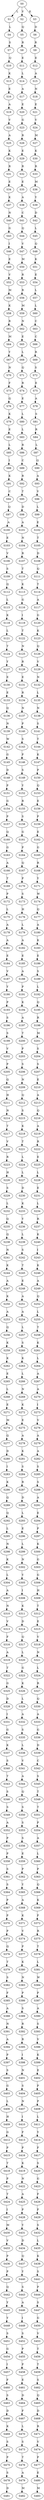 strict digraph  {
	S0 -> S1 [ label = L ];
	S0 -> S2 [ label = V ];
	S0 -> S3 [ label = K ];
	S1 -> S4 [ label = L ];
	S2 -> S5 [ label = Q ];
	S3 -> S6 [ label = D ];
	S4 -> S7 [ label = S ];
	S5 -> S8 [ label = R ];
	S6 -> S9 [ label = R ];
	S7 -> S10 [ label = Q ];
	S8 -> S11 [ label = E ];
	S9 -> S12 [ label = E ];
	S10 -> S13 [ label = K ];
	S11 -> S14 [ label = L ];
	S12 -> S15 [ label = A ];
	S13 -> S16 [ label = E ];
	S14 -> S17 [ label = A ];
	S15 -> S18 [ label = N ];
	S16 -> S19 [ label = A ];
	S17 -> S20 [ label = E ];
	S18 -> S21 [ label = E ];
	S19 -> S22 [ label = V ];
	S20 -> S23 [ label = G ];
	S21 -> S24 [ label = V ];
	S22 -> S25 [ label = A ];
	S23 -> S26 [ label = R ];
	S24 -> S27 [ label = M ];
	S25 -> S28 [ label = K ];
	S26 -> S29 [ label = E ];
	S27 -> S30 [ label = K ];
	S28 -> S31 [ label = R ];
	S29 -> S32 [ label = R ];
	S30 -> S33 [ label = R ];
	S31 -> S34 [ label = E ];
	S32 -> S35 [ label = E ];
	S33 -> S36 [ label = M ];
	S34 -> S37 [ label = K ];
	S35 -> S38 [ label = A ];
	S36 -> S39 [ label = Y ];
	S37 -> S40 [ label = N ];
	S38 -> S41 [ label = C ];
	S39 -> S42 [ label = D ];
	S40 -> S43 [ label = G ];
	S41 -> S44 [ label = Q ];
	S42 -> S45 [ label = L ];
	S43 -> S46 [ label = I ];
	S44 -> S47 [ label = V ];
	S45 -> S48 [ label = Q ];
	S46 -> S49 [ label = E ];
	S47 -> S50 [ label = M ];
	S48 -> S51 [ label = K ];
	S49 -> S52 [ label = V ];
	S50 -> S53 [ label = R ];
	S51 -> S54 [ label = E ];
	S52 -> S55 [ label = M ];
	S53 -> S56 [ label = R ];
	S54 -> S57 [ label = L ];
	S55 -> S58 [ label = K ];
	S56 -> S59 [ label = M ];
	S57 -> S60 [ label = L ];
	S58 -> S61 [ label = R ];
	S59 -> S62 [ label = N ];
	S60 -> S63 [ label = C ];
	S61 -> S64 [ label = M ];
	S62 -> S65 [ label = E ];
	S63 -> S66 [ label = C ];
	S64 -> S67 [ label = Y ];
	S65 -> S68 [ label = L ];
	S66 -> S69 [ label = R ];
	S67 -> S70 [ label = N ];
	S68 -> S71 [ label = Q ];
	S69 -> S72 [ label = S ];
	S70 -> S73 [ label = F ];
	S71 -> S74 [ label = R ];
	S72 -> S75 [ label = E ];
	S73 -> S76 [ label = Q ];
	S74 -> S77 [ label = E ];
	S75 -> S78 [ label = A ];
	S76 -> S79 [ label = K ];
	S77 -> S80 [ label = L ];
	S78 -> S81 [ label = S ];
	S79 -> S82 [ label = E ];
	S80 -> S83 [ label = L ];
	S81 -> S84 [ label = R ];
	S82 -> S85 [ label = L ];
	S83 -> S86 [ label = R ];
	S84 -> S87 [ label = L ];
	S85 -> S88 [ label = I ];
	S86 -> S89 [ label = C ];
	S87 -> S90 [ label = Q ];
	S88 -> S91 [ label = K ];
	S89 -> S92 [ label = R ];
	S90 -> S93 [ label = A ];
	S91 -> S94 [ label = C ];
	S92 -> S95 [ label = T ];
	S93 -> S96 [ label = V ];
	S94 -> S97 [ label = Q ];
	S95 -> S98 [ label = D ];
	S96 -> S99 [ label = L ];
	S97 -> S100 [ label = A ];
	S98 -> S101 [ label = A ];
	S99 -> S102 [ label = E ];
	S100 -> S103 [ label = E ];
	S101 -> S104 [ label = N ];
	S102 -> S105 [ label = T ];
	S103 -> S106 [ label = V ];
	S104 -> S107 [ label = R ];
	S105 -> S108 [ label = D ];
	S106 -> S109 [ label = S ];
	S107 -> S110 [ label = T ];
	S108 -> S111 [ label = Q ];
	S109 -> S112 [ label = Q ];
	S110 -> S113 [ label = K ];
	S111 -> S114 [ label = T ];
	S112 -> S115 [ label = L ];
	S113 -> S116 [ label = G ];
	S114 -> S117 [ label = A ];
	S115 -> S118 [ label = K ];
	S116 -> S119 [ label = I ];
	S117 -> S120 [ label = G ];
	S118 -> S121 [ label = L ];
	S119 -> S122 [ label = T ];
	S120 -> S123 [ label = K ];
	S121 -> S124 [ label = T ];
	S122 -> S125 [ label = N ];
	S123 -> S126 [ label = Q ];
	S124 -> S127 [ label = Y ];
	S125 -> S128 [ label = R ];
	S126 -> S129 [ label = V ];
	S127 -> S130 [ label = E ];
	S128 -> S131 [ label = E ];
	S129 -> S132 [ label = N ];
	S130 -> S133 [ label = E ];
	S131 -> S134 [ label = R ];
	S132 -> S135 [ label = L ];
	S133 -> S136 [ label = Q ];
	S134 -> S137 [ label = N ];
	S135 -> S138 [ label = N ];
	S136 -> S139 [ label = N ];
	S137 -> S140 [ label = P ];
	S138 -> S141 [ label = S ];
	S139 -> S142 [ label = W ];
	S140 -> S143 [ label = S ];
	S141 -> S144 [ label = T ];
	S142 -> S145 [ label = G ];
	S143 -> S146 [ label = P ];
	S144 -> S147 [ label = K ];
	S145 -> S148 [ label = D ];
	S146 -> S149 [ label = S ];
	S147 -> S150 [ label = P ];
	S148 -> S151 [ label = P ];
	S149 -> S152 [ label = Y ];
	S150 -> S153 [ label = Q ];
	S151 -> S154 [ label = G ];
	S152 -> S155 [ label = R ];
	S153 -> S156 [ label = E ];
	S154 -> S157 [ label = P ];
	S155 -> S158 [ label = S ];
	S156 -> S159 [ label = P ];
	S157 -> S160 [ label = Q ];
	S158 -> S161 [ label = G ];
	S159 -> S162 [ label = E ];
	S160 -> S163 [ label = G ];
	S161 -> S164 [ label = P ];
	S162 -> S165 [ label = G ];
	S163 -> S166 [ label = A ];
	S164 -> S167 [ label = Q ];
	S165 -> S168 [ label = R ];
	S166 -> S169 [ label = T ];
	S167 -> S170 [ label = P ];
	S168 -> S171 [ label = Y ];
	S169 -> S172 [ label = P ];
	S170 -> S173 [ label = S ];
	S171 -> S174 [ label = W ];
	S172 -> S175 [ label = L ];
	S173 -> S176 [ label = H ];
	S174 -> S177 [ label = Q ];
	S175 -> S178 [ label = A ];
	S176 -> S179 [ label = L ];
	S177 -> S180 [ label = A ];
	S178 -> S181 [ label = A ];
	S179 -> S182 [ label = A ];
	S180 -> S183 [ label = K ];
	S181 -> S184 [ label = E ];
	S182 -> S185 [ label = E ];
	S183 -> S186 [ label = E ];
	S184 -> S187 [ label = V ];
	S185 -> S188 [ label = A ];
	S186 -> S189 [ label = S ];
	S187 -> S190 [ label = Y ];
	S188 -> S191 [ label = P ];
	S189 -> S192 [ label = L ];
	S190 -> S193 [ label = P ];
	S191 -> S194 [ label = K ];
	S192 -> S195 [ label = Q ];
	S193 -> S196 [ label = S ];
	S194 -> S197 [ label = A ];
	S195 -> S198 [ label = R ];
	S196 -> S199 [ label = S ];
	S197 -> S200 [ label = T ];
	S198 -> S201 [ label = M ];
	S199 -> S202 [ label = V ];
	S200 -> S203 [ label = P ];
	S201 -> S204 [ label = S ];
	S202 -> S205 [ label = P ];
	S203 -> S206 [ label = S ];
	S204 -> S207 [ label = S ];
	S205 -> S208 [ label = Q ];
	S206 -> S209 [ label = N ];
	S207 -> S210 [ label = E ];
	S208 -> S211 [ label = H ];
	S209 -> S212 [ label = Q ];
	S210 -> S213 [ label = A ];
	S211 -> S214 [ label = N ];
	S212 -> S215 [ label = S ];
	S213 -> S216 [ label = Q ];
	S214 -> S217 [ label = T ];
	S215 -> S218 [ label = K ];
	S216 -> S219 [ label = A ];
	S217 -> S220 [ label = V ];
	S218 -> S221 [ label = T ];
	S219 -> S222 [ label = R ];
	S220 -> S223 [ label = R ];
	S221 -> S224 [ label = L ];
	S222 -> S225 [ label = E ];
	S223 -> S226 [ label = H ];
	S224 -> S227 [ label = L ];
	S225 -> S228 [ label = L ];
	S226 -> S229 [ label = S ];
	S227 -> S230 [ label = D ];
	S228 -> S231 [ label = E ];
	S229 -> S232 [ label = L ];
	S230 -> S233 [ label = K ];
	S231 -> S234 [ label = L ];
	S232 -> S235 [ label = Q ];
	S233 -> S236 [ label = Y ];
	S234 -> S237 [ label = R ];
	S235 -> S238 [ label = Q ];
	S236 -> S239 [ label = L ];
	S237 -> S240 [ label = K ];
	S238 -> S241 [ label = N ];
	S239 -> S242 [ label = S ];
	S240 -> S243 [ label = I ];
	S241 -> S244 [ label = K ];
	S242 -> S245 [ label = T ];
	S243 -> S246 [ label = K ];
	S244 -> S247 [ label = A ];
	S245 -> S248 [ label = E ];
	S246 -> S249 [ label = A ];
	S247 -> S250 [ label = K ];
	S248 -> S251 [ label = A ];
	S249 -> S252 [ label = Q ];
	S250 -> S253 [ label = A ];
	S251 -> S254 [ label = A ];
	S252 -> S255 [ label = L ];
	S253 -> S256 [ label = Q ];
	S254 -> S257 [ label = L ];
	S255 -> S258 [ label = T ];
	S256 -> S259 [ label = K ];
	S257 -> S260 [ label = S ];
	S258 -> S261 [ label = K ];
	S259 -> S262 [ label = K ];
	S260 -> S263 [ label = K ];
	S261 -> S264 [ label = L ];
	S262 -> S265 [ label = E ];
	S263 -> S266 [ label = L ];
	S264 -> S267 [ label = A ];
	S265 -> S268 [ label = L ];
	S266 -> S269 [ label = N ];
	S267 -> S270 [ label = A ];
	S268 -> S271 [ label = E ];
	S269 -> S272 [ label = K ];
	S270 -> S273 [ label = I ];
	S271 -> S274 [ label = M ];
	S272 -> S275 [ label = E ];
	S273 -> S276 [ label = V ];
	S274 -> S277 [ label = Q ];
	S275 -> S278 [ label = A ];
	S276 -> S279 [ label = A ];
	S277 -> S280 [ label = D ];
	S278 -> S281 [ label = K ];
	S279 -> S282 [ label = A ];
	S280 -> S283 [ label = I ];
	S281 -> S284 [ label = S ];
	S282 -> S285 [ label = S ];
	S283 -> S286 [ label = K ];
	S284 -> S287 [ label = R ];
	S285 -> S288 [ label = S ];
	S286 -> S289 [ label = Q ];
	S287 -> S290 [ label = D ];
	S288 -> S291 [ label = A ];
	S289 -> S292 [ label = Q ];
	S290 -> S293 [ label = L ];
	S291 -> S294 [ label = E ];
	S292 -> S295 [ label = L ];
	S293 -> S296 [ label = E ];
	S294 -> S297 [ label = P ];
	S295 -> S298 [ label = N ];
	S296 -> S299 [ label = L ];
	S297 -> S300 [ label = K ];
	S298 -> S301 [ label = K ];
	S299 -> S302 [ label = N ];
	S300 -> S303 [ label = G ];
	S301 -> S304 [ label = L ];
	S302 -> S305 [ label = Y ];
	S303 -> S306 [ label = G ];
	S304 -> S307 [ label = A ];
	S305 -> S308 [ label = I ];
	S306 -> S309 [ label = H ];
	S307 -> S310 [ label = N ];
	S308 -> S311 [ label = K ];
	S309 -> S312 [ label = T ];
	S310 -> S313 [ label = V ];
	S311 -> S314 [ label = D ];
	S312 -> S315 [ label = E ];
	S313 -> S316 [ label = F ];
	S314 -> S317 [ label = Q ];
	S315 -> S318 [ label = V ];
	S316 -> S319 [ label = A ];
	S317 -> S320 [ label = L ];
	S318 -> S321 [ label = N ];
	S319 -> S322 [ label = T ];
	S320 -> S323 [ label = G ];
	S321 -> S324 [ label = L ];
	S322 -> S325 [ label = G ];
	S323 -> S326 [ label = K ];
	S324 -> S327 [ label = R ];
	S325 -> S328 [ label = D ];
	S326 -> S329 [ label = L ];
	S327 -> S330 [ label = Q ];
	S328 -> S331 [ label = I ];
	S329 -> S332 [ label = A ];
	S330 -> S333 [ label = A ];
	S331 -> S334 [ label = G ];
	S332 -> S335 [ label = S ];
	S333 -> S336 [ label = G ];
	S334 -> S337 [ label = K ];
	S335 -> S338 [ label = L ];
	S336 -> S339 [ label = D ];
	S337 -> S340 [ label = S ];
	S338 -> S341 [ label = V ];
	S339 -> S342 [ label = C ];
	S340 -> S343 [ label = T ];
	S341 -> S344 [ label = A ];
	S342 -> S345 [ label = S ];
	S343 -> S346 [ label = S ];
	S344 -> S347 [ label = Q ];
	S345 -> S348 [ label = T ];
	S346 -> S349 [ label = S ];
	S347 -> S350 [ label = S ];
	S348 -> S351 [ label = T ];
	S349 -> S352 [ label = A ];
	S350 -> S353 [ label = S ];
	S351 -> S354 [ label = P ];
	S352 -> S355 [ label = P ];
	S353 -> S356 [ label = S ];
	S354 -> S357 [ label = A ];
	S355 -> S358 [ label = P ];
	S356 -> S359 [ label = E ];
	S357 -> S360 [ label = L ];
	S358 -> S361 [ label = S ];
	S359 -> S362 [ label = P ];
	S360 -> S363 [ label = P ];
	S361 -> S364 [ label = S ];
	S362 -> S365 [ label = Y ];
	S363 -> S366 [ label = Q ];
	S364 -> S367 [ label = P ];
	S365 -> S368 [ label = A ];
	S366 -> S369 [ label = K ];
	S367 -> S370 [ label = P ];
	S368 -> S371 [ label = K ];
	S369 -> S372 [ label = F ];
	S370 -> S373 [ label = P ];
	S371 -> S374 [ label = V ];
	S372 -> S375 [ label = R ];
	S373 -> S376 [ label = Q ];
	S374 -> S377 [ label = P ];
	S375 -> S378 [ label = T ];
	S376 -> S379 [ label = T ];
	S377 -> S380 [ label = K ];
	S378 -> S381 [ label = L ];
	S379 -> S382 [ label = S ];
	S380 -> S383 [ label = N ];
	S381 -> S384 [ label = W ];
	S382 -> S385 [ label = F ];
	S383 -> S386 [ label = P ];
	S384 -> S387 [ label = P ];
	S385 -> S388 [ label = A ];
	S386 -> S389 [ label = S ];
	S387 -> S390 [ label = A ];
	S388 -> S391 [ label = N ];
	S389 -> S392 [ label = R ];
	S390 -> S393 [ label = S ];
	S391 -> S394 [ label = A ];
	S392 -> S395 [ label = R ];
	S393 -> S396 [ label = V ];
	S394 -> S397 [ label = P ];
	S395 -> S398 [ label = I ];
	S396 -> S399 [ label = K ];
	S397 -> S400 [ label = S ];
	S398 -> S401 [ label = N ];
	S399 -> S402 [ label = E ];
	S400 -> S403 [ label = G ];
	S401 -> S404 [ label = S ];
	S402 -> S405 [ label = P ];
	S403 -> S406 [ label = L ];
	S404 -> S407 [ label = N ];
	S405 -> S408 [ label = P ];
	S406 -> S409 [ label = H ];
	S407 -> S410 [ label = I ];
	S408 -> S411 [ label = L ];
	S409 -> S412 [ label = G ];
	S410 -> S413 [ label = F ];
	S411 -> S414 [ label = Y ];
	S412 -> S415 [ label = P ];
	S413 -> S416 [ label = P ];
	S414 -> S417 [ label = F ];
	S415 -> S418 [ label = T ];
	S416 -> S419 [ label = K ];
	S417 -> S420 [ label = S ];
	S418 -> S421 [ label = P ];
	S419 -> S422 [ label = N ];
	S420 -> S423 [ label = G ];
	S421 -> S424 [ label = T ];
	S422 -> S425 [ label = A ];
	S423 -> S426 [ label = F ];
	S424 -> S427 [ label = I ];
	S425 -> S428 [ label = P ];
	S426 -> S429 [ label = F ];
	S427 -> S430 [ label = M ];
	S428 -> S431 [ label = Y ];
	S429 -> S432 [ label = S ];
	S430 -> S433 [ label = V ];
	S431 -> S434 [ label = D ];
	S432 -> S435 [ label = L ];
	S433 -> S436 [ label = P ];
	S434 -> S437 [ label = Q ];
	S435 -> S438 [ label = K ];
	S436 -> S439 [ label = P ];
	S437 -> S440 [ label = Y ];
	S438 -> S441 [ label = S ];
	S439 -> S442 [ label = Q ];
	S440 -> S443 [ label = S ];
	S441 -> S444 [ label = P ];
	S442 -> S445 [ label = Y ];
	S443 -> S446 [ label = A ];
	S444 -> S447 [ label = S ];
	S445 -> S448 [ label = Y ];
	S446 -> S449 [ label = I ];
	S447 -> S450 [ label = G ];
	S448 -> S451 [ label = S ];
	S449 -> S452 [ label = S ];
	S450 -> S453 [ label = V ];
	S451 -> S454 [ label = G ];
	S452 -> S455 [ label = P ];
	S453 -> S456 [ label = T ];
	S454 -> S457 [ label = I ];
	S455 -> S458 [ label = P ];
	S456 -> S459 [ label = T ];
	S457 -> S460 [ label = F ];
	S458 -> S461 [ label = E ];
	S459 -> S462 [ label = S ];
	S460 -> S463 [ label = S ];
	S461 -> S464 [ label = D ];
	S462 -> S465 [ label = Q ];
	S463 -> S466 [ label = D ];
	S464 -> S467 [ label = F ];
	S465 -> S468 [ label = D ];
	S466 -> S469 [ label = K ];
	S467 -> S470 [ label = L ];
	S468 -> S471 [ label = R ];
	S469 -> S472 [ label = S ];
	S470 -> S473 [ label = S ];
	S471 -> S474 [ label = V ];
	S472 -> S475 [ label = P ];
	S473 -> S476 [ label = T ];
	S474 -> S477 [ label = P ];
	S475 -> S478 [ label = S ];
	S476 -> S479 [ label = A ];
	S477 -> S480 [ label = E ];
	S478 -> S481 [ label = D ];
	S479 -> S482 [ label = M ];
	S480 -> S483 [ label = M ];
}
